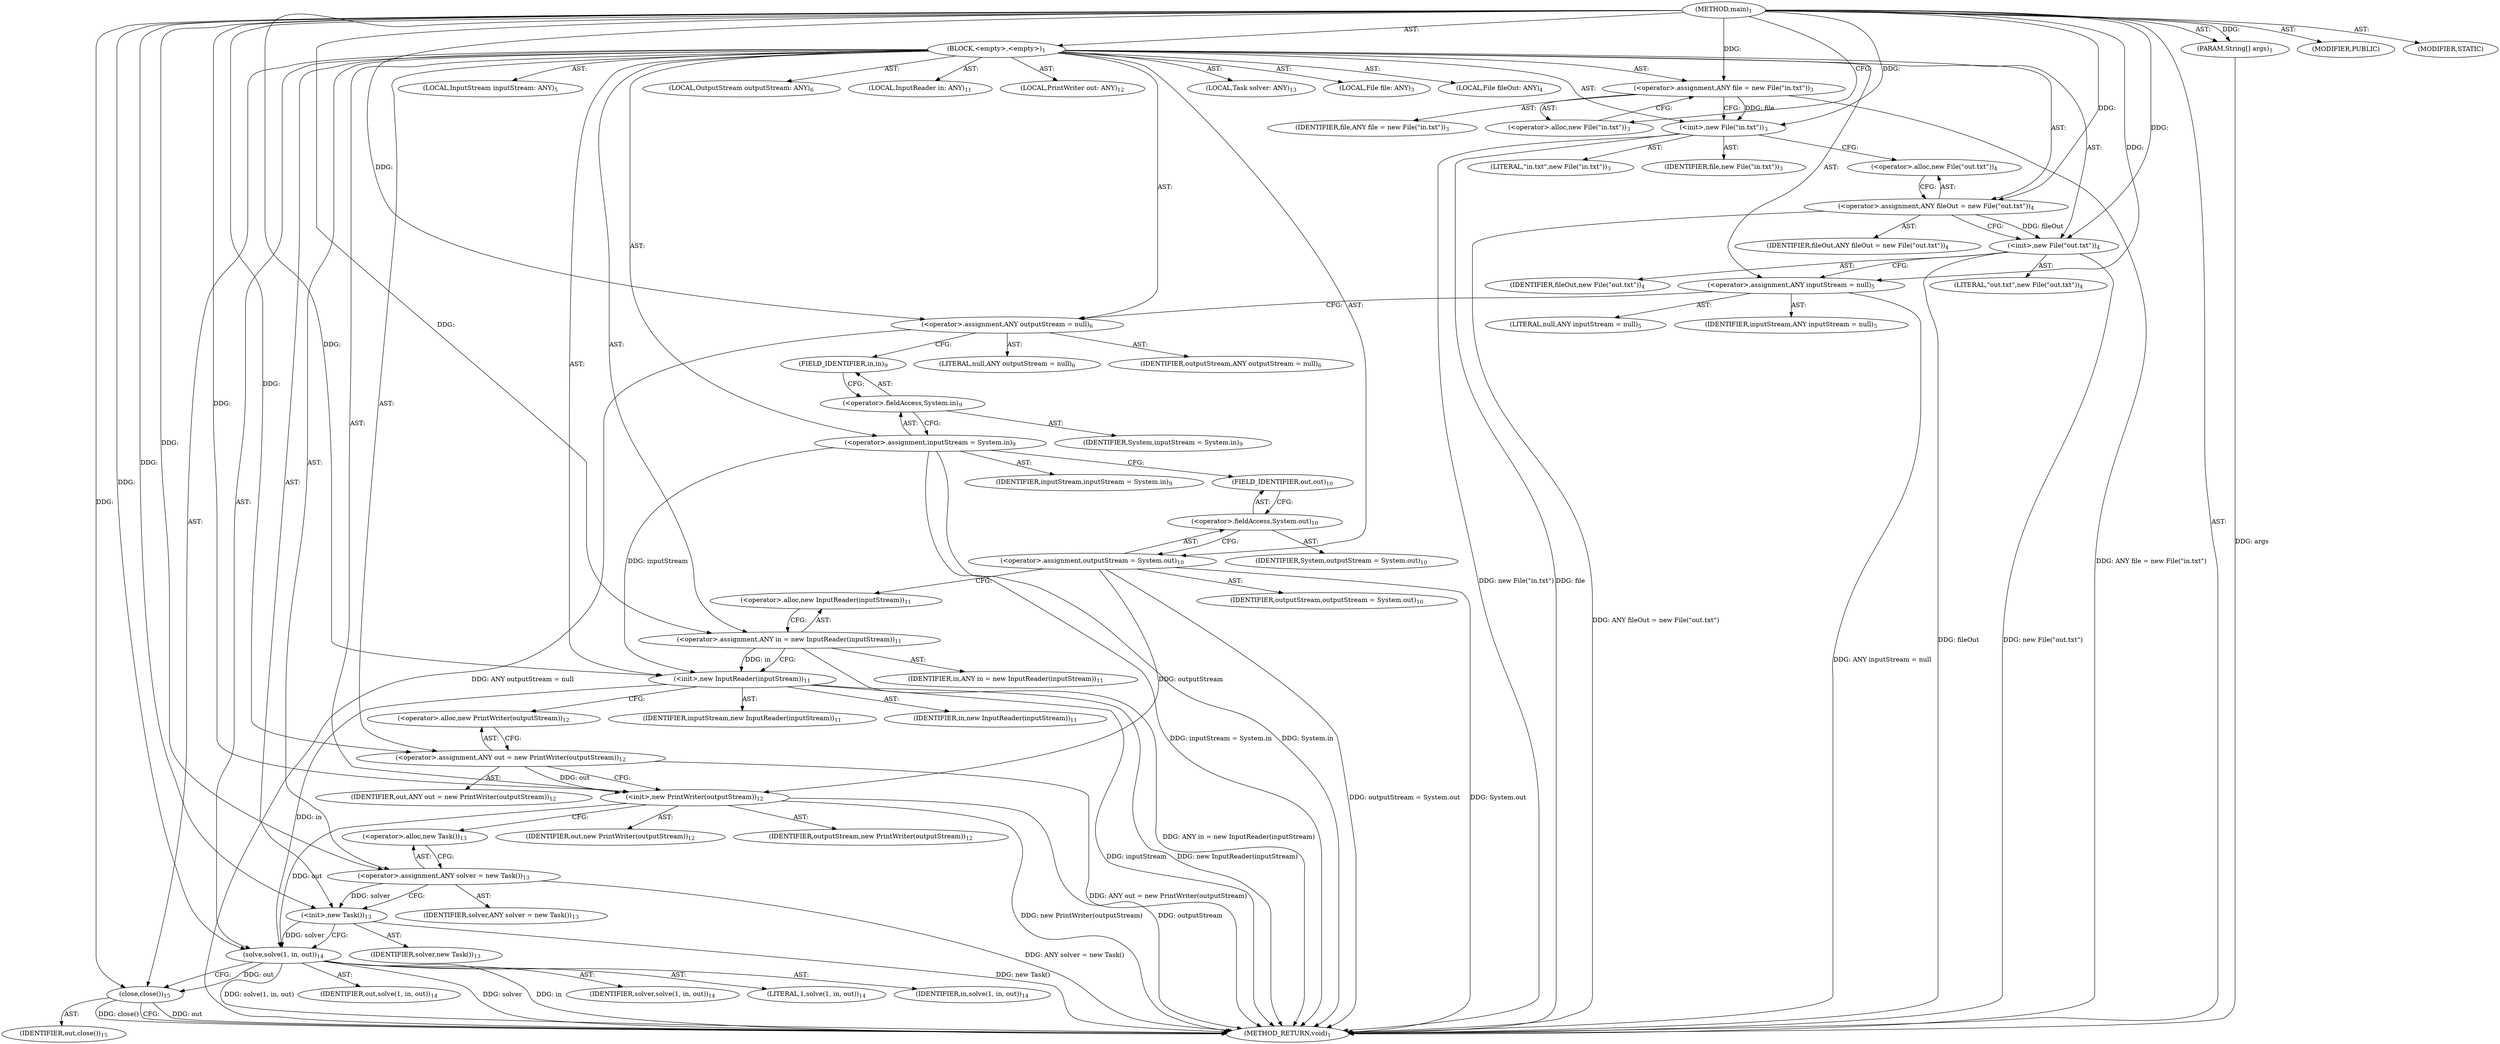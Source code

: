 digraph "main" {  
"27" [label = <(METHOD,main)<SUB>1</SUB>> ]
"28" [label = <(PARAM,String[] args)<SUB>1</SUB>> ]
"29" [label = <(BLOCK,&lt;empty&gt;,&lt;empty&gt;)<SUB>1</SUB>> ]
"4" [label = <(LOCAL,File file: ANY)<SUB>3</SUB>> ]
"30" [label = <(&lt;operator&gt;.assignment,ANY file = new File(&quot;in.txt&quot;))<SUB>3</SUB>> ]
"31" [label = <(IDENTIFIER,file,ANY file = new File(&quot;in.txt&quot;))<SUB>3</SUB>> ]
"32" [label = <(&lt;operator&gt;.alloc,new File(&quot;in.txt&quot;))<SUB>3</SUB>> ]
"33" [label = <(&lt;init&gt;,new File(&quot;in.txt&quot;))<SUB>3</SUB>> ]
"3" [label = <(IDENTIFIER,file,new File(&quot;in.txt&quot;))<SUB>3</SUB>> ]
"34" [label = <(LITERAL,&quot;in.txt&quot;,new File(&quot;in.txt&quot;))<SUB>3</SUB>> ]
"6" [label = <(LOCAL,File fileOut: ANY)<SUB>4</SUB>> ]
"35" [label = <(&lt;operator&gt;.assignment,ANY fileOut = new File(&quot;out.txt&quot;))<SUB>4</SUB>> ]
"36" [label = <(IDENTIFIER,fileOut,ANY fileOut = new File(&quot;out.txt&quot;))<SUB>4</SUB>> ]
"37" [label = <(&lt;operator&gt;.alloc,new File(&quot;out.txt&quot;))<SUB>4</SUB>> ]
"38" [label = <(&lt;init&gt;,new File(&quot;out.txt&quot;))<SUB>4</SUB>> ]
"5" [label = <(IDENTIFIER,fileOut,new File(&quot;out.txt&quot;))<SUB>4</SUB>> ]
"39" [label = <(LITERAL,&quot;out.txt&quot;,new File(&quot;out.txt&quot;))<SUB>4</SUB>> ]
"40" [label = <(LOCAL,InputStream inputStream: ANY)<SUB>5</SUB>> ]
"41" [label = <(&lt;operator&gt;.assignment,ANY inputStream = null)<SUB>5</SUB>> ]
"42" [label = <(IDENTIFIER,inputStream,ANY inputStream = null)<SUB>5</SUB>> ]
"43" [label = <(LITERAL,null,ANY inputStream = null)<SUB>5</SUB>> ]
"44" [label = <(LOCAL,OutputStream outputStream: ANY)<SUB>6</SUB>> ]
"45" [label = <(&lt;operator&gt;.assignment,ANY outputStream = null)<SUB>6</SUB>> ]
"46" [label = <(IDENTIFIER,outputStream,ANY outputStream = null)<SUB>6</SUB>> ]
"47" [label = <(LITERAL,null,ANY outputStream = null)<SUB>6</SUB>> ]
"48" [label = <(&lt;operator&gt;.assignment,inputStream = System.in)<SUB>9</SUB>> ]
"49" [label = <(IDENTIFIER,inputStream,inputStream = System.in)<SUB>9</SUB>> ]
"50" [label = <(&lt;operator&gt;.fieldAccess,System.in)<SUB>9</SUB>> ]
"51" [label = <(IDENTIFIER,System,inputStream = System.in)<SUB>9</SUB>> ]
"52" [label = <(FIELD_IDENTIFIER,in,in)<SUB>9</SUB>> ]
"53" [label = <(&lt;operator&gt;.assignment,outputStream = System.out)<SUB>10</SUB>> ]
"54" [label = <(IDENTIFIER,outputStream,outputStream = System.out)<SUB>10</SUB>> ]
"55" [label = <(&lt;operator&gt;.fieldAccess,System.out)<SUB>10</SUB>> ]
"56" [label = <(IDENTIFIER,System,outputStream = System.out)<SUB>10</SUB>> ]
"57" [label = <(FIELD_IDENTIFIER,out,out)<SUB>10</SUB>> ]
"8" [label = <(LOCAL,InputReader in: ANY)<SUB>11</SUB>> ]
"58" [label = <(&lt;operator&gt;.assignment,ANY in = new InputReader(inputStream))<SUB>11</SUB>> ]
"59" [label = <(IDENTIFIER,in,ANY in = new InputReader(inputStream))<SUB>11</SUB>> ]
"60" [label = <(&lt;operator&gt;.alloc,new InputReader(inputStream))<SUB>11</SUB>> ]
"61" [label = <(&lt;init&gt;,new InputReader(inputStream))<SUB>11</SUB>> ]
"7" [label = <(IDENTIFIER,in,new InputReader(inputStream))<SUB>11</SUB>> ]
"62" [label = <(IDENTIFIER,inputStream,new InputReader(inputStream))<SUB>11</SUB>> ]
"10" [label = <(LOCAL,PrintWriter out: ANY)<SUB>12</SUB>> ]
"63" [label = <(&lt;operator&gt;.assignment,ANY out = new PrintWriter(outputStream))<SUB>12</SUB>> ]
"64" [label = <(IDENTIFIER,out,ANY out = new PrintWriter(outputStream))<SUB>12</SUB>> ]
"65" [label = <(&lt;operator&gt;.alloc,new PrintWriter(outputStream))<SUB>12</SUB>> ]
"66" [label = <(&lt;init&gt;,new PrintWriter(outputStream))<SUB>12</SUB>> ]
"9" [label = <(IDENTIFIER,out,new PrintWriter(outputStream))<SUB>12</SUB>> ]
"67" [label = <(IDENTIFIER,outputStream,new PrintWriter(outputStream))<SUB>12</SUB>> ]
"12" [label = <(LOCAL,Task solver: ANY)<SUB>13</SUB>> ]
"68" [label = <(&lt;operator&gt;.assignment,ANY solver = new Task())<SUB>13</SUB>> ]
"69" [label = <(IDENTIFIER,solver,ANY solver = new Task())<SUB>13</SUB>> ]
"70" [label = <(&lt;operator&gt;.alloc,new Task())<SUB>13</SUB>> ]
"71" [label = <(&lt;init&gt;,new Task())<SUB>13</SUB>> ]
"11" [label = <(IDENTIFIER,solver,new Task())<SUB>13</SUB>> ]
"72" [label = <(solve,solve(1, in, out))<SUB>14</SUB>> ]
"73" [label = <(IDENTIFIER,solver,solve(1, in, out))<SUB>14</SUB>> ]
"74" [label = <(LITERAL,1,solve(1, in, out))<SUB>14</SUB>> ]
"75" [label = <(IDENTIFIER,in,solve(1, in, out))<SUB>14</SUB>> ]
"76" [label = <(IDENTIFIER,out,solve(1, in, out))<SUB>14</SUB>> ]
"77" [label = <(close,close())<SUB>15</SUB>> ]
"78" [label = <(IDENTIFIER,out,close())<SUB>15</SUB>> ]
"79" [label = <(MODIFIER,PUBLIC)> ]
"80" [label = <(MODIFIER,STATIC)> ]
"81" [label = <(METHOD_RETURN,void)<SUB>1</SUB>> ]
  "27" -> "28"  [ label = "AST: "] 
  "27" -> "29"  [ label = "AST: "] 
  "27" -> "79"  [ label = "AST: "] 
  "27" -> "80"  [ label = "AST: "] 
  "27" -> "81"  [ label = "AST: "] 
  "29" -> "4"  [ label = "AST: "] 
  "29" -> "30"  [ label = "AST: "] 
  "29" -> "33"  [ label = "AST: "] 
  "29" -> "6"  [ label = "AST: "] 
  "29" -> "35"  [ label = "AST: "] 
  "29" -> "38"  [ label = "AST: "] 
  "29" -> "40"  [ label = "AST: "] 
  "29" -> "41"  [ label = "AST: "] 
  "29" -> "44"  [ label = "AST: "] 
  "29" -> "45"  [ label = "AST: "] 
  "29" -> "48"  [ label = "AST: "] 
  "29" -> "53"  [ label = "AST: "] 
  "29" -> "8"  [ label = "AST: "] 
  "29" -> "58"  [ label = "AST: "] 
  "29" -> "61"  [ label = "AST: "] 
  "29" -> "10"  [ label = "AST: "] 
  "29" -> "63"  [ label = "AST: "] 
  "29" -> "66"  [ label = "AST: "] 
  "29" -> "12"  [ label = "AST: "] 
  "29" -> "68"  [ label = "AST: "] 
  "29" -> "71"  [ label = "AST: "] 
  "29" -> "72"  [ label = "AST: "] 
  "29" -> "77"  [ label = "AST: "] 
  "30" -> "31"  [ label = "AST: "] 
  "30" -> "32"  [ label = "AST: "] 
  "33" -> "3"  [ label = "AST: "] 
  "33" -> "34"  [ label = "AST: "] 
  "35" -> "36"  [ label = "AST: "] 
  "35" -> "37"  [ label = "AST: "] 
  "38" -> "5"  [ label = "AST: "] 
  "38" -> "39"  [ label = "AST: "] 
  "41" -> "42"  [ label = "AST: "] 
  "41" -> "43"  [ label = "AST: "] 
  "45" -> "46"  [ label = "AST: "] 
  "45" -> "47"  [ label = "AST: "] 
  "48" -> "49"  [ label = "AST: "] 
  "48" -> "50"  [ label = "AST: "] 
  "50" -> "51"  [ label = "AST: "] 
  "50" -> "52"  [ label = "AST: "] 
  "53" -> "54"  [ label = "AST: "] 
  "53" -> "55"  [ label = "AST: "] 
  "55" -> "56"  [ label = "AST: "] 
  "55" -> "57"  [ label = "AST: "] 
  "58" -> "59"  [ label = "AST: "] 
  "58" -> "60"  [ label = "AST: "] 
  "61" -> "7"  [ label = "AST: "] 
  "61" -> "62"  [ label = "AST: "] 
  "63" -> "64"  [ label = "AST: "] 
  "63" -> "65"  [ label = "AST: "] 
  "66" -> "9"  [ label = "AST: "] 
  "66" -> "67"  [ label = "AST: "] 
  "68" -> "69"  [ label = "AST: "] 
  "68" -> "70"  [ label = "AST: "] 
  "71" -> "11"  [ label = "AST: "] 
  "72" -> "73"  [ label = "AST: "] 
  "72" -> "74"  [ label = "AST: "] 
  "72" -> "75"  [ label = "AST: "] 
  "72" -> "76"  [ label = "AST: "] 
  "77" -> "78"  [ label = "AST: "] 
  "30" -> "33"  [ label = "CFG: "] 
  "33" -> "37"  [ label = "CFG: "] 
  "35" -> "38"  [ label = "CFG: "] 
  "38" -> "41"  [ label = "CFG: "] 
  "41" -> "45"  [ label = "CFG: "] 
  "45" -> "52"  [ label = "CFG: "] 
  "48" -> "57"  [ label = "CFG: "] 
  "53" -> "60"  [ label = "CFG: "] 
  "58" -> "61"  [ label = "CFG: "] 
  "61" -> "65"  [ label = "CFG: "] 
  "63" -> "66"  [ label = "CFG: "] 
  "66" -> "70"  [ label = "CFG: "] 
  "68" -> "71"  [ label = "CFG: "] 
  "71" -> "72"  [ label = "CFG: "] 
  "72" -> "77"  [ label = "CFG: "] 
  "77" -> "81"  [ label = "CFG: "] 
  "32" -> "30"  [ label = "CFG: "] 
  "37" -> "35"  [ label = "CFG: "] 
  "50" -> "48"  [ label = "CFG: "] 
  "55" -> "53"  [ label = "CFG: "] 
  "60" -> "58"  [ label = "CFG: "] 
  "65" -> "63"  [ label = "CFG: "] 
  "70" -> "68"  [ label = "CFG: "] 
  "52" -> "50"  [ label = "CFG: "] 
  "57" -> "55"  [ label = "CFG: "] 
  "27" -> "32"  [ label = "CFG: "] 
  "28" -> "81"  [ label = "DDG: args"] 
  "30" -> "81"  [ label = "DDG: ANY file = new File(&quot;in.txt&quot;)"] 
  "33" -> "81"  [ label = "DDG: file"] 
  "33" -> "81"  [ label = "DDG: new File(&quot;in.txt&quot;)"] 
  "35" -> "81"  [ label = "DDG: ANY fileOut = new File(&quot;out.txt&quot;)"] 
  "38" -> "81"  [ label = "DDG: fileOut"] 
  "38" -> "81"  [ label = "DDG: new File(&quot;out.txt&quot;)"] 
  "41" -> "81"  [ label = "DDG: ANY inputStream = null"] 
  "45" -> "81"  [ label = "DDG: ANY outputStream = null"] 
  "48" -> "81"  [ label = "DDG: System.in"] 
  "48" -> "81"  [ label = "DDG: inputStream = System.in"] 
  "53" -> "81"  [ label = "DDG: System.out"] 
  "53" -> "81"  [ label = "DDG: outputStream = System.out"] 
  "58" -> "81"  [ label = "DDG: ANY in = new InputReader(inputStream)"] 
  "61" -> "81"  [ label = "DDG: inputStream"] 
  "61" -> "81"  [ label = "DDG: new InputReader(inputStream)"] 
  "63" -> "81"  [ label = "DDG: ANY out = new PrintWriter(outputStream)"] 
  "66" -> "81"  [ label = "DDG: outputStream"] 
  "66" -> "81"  [ label = "DDG: new PrintWriter(outputStream)"] 
  "68" -> "81"  [ label = "DDG: ANY solver = new Task()"] 
  "71" -> "81"  [ label = "DDG: new Task()"] 
  "72" -> "81"  [ label = "DDG: solver"] 
  "72" -> "81"  [ label = "DDG: in"] 
  "72" -> "81"  [ label = "DDG: solve(1, in, out)"] 
  "77" -> "81"  [ label = "DDG: out"] 
  "77" -> "81"  [ label = "DDG: close()"] 
  "27" -> "28"  [ label = "DDG: "] 
  "27" -> "30"  [ label = "DDG: "] 
  "27" -> "35"  [ label = "DDG: "] 
  "27" -> "41"  [ label = "DDG: "] 
  "27" -> "45"  [ label = "DDG: "] 
  "27" -> "58"  [ label = "DDG: "] 
  "27" -> "63"  [ label = "DDG: "] 
  "27" -> "68"  [ label = "DDG: "] 
  "30" -> "33"  [ label = "DDG: file"] 
  "27" -> "33"  [ label = "DDG: "] 
  "35" -> "38"  [ label = "DDG: fileOut"] 
  "27" -> "38"  [ label = "DDG: "] 
  "58" -> "61"  [ label = "DDG: in"] 
  "27" -> "61"  [ label = "DDG: "] 
  "48" -> "61"  [ label = "DDG: inputStream"] 
  "63" -> "66"  [ label = "DDG: out"] 
  "27" -> "66"  [ label = "DDG: "] 
  "53" -> "66"  [ label = "DDG: outputStream"] 
  "68" -> "71"  [ label = "DDG: solver"] 
  "27" -> "71"  [ label = "DDG: "] 
  "71" -> "72"  [ label = "DDG: solver"] 
  "27" -> "72"  [ label = "DDG: "] 
  "61" -> "72"  [ label = "DDG: in"] 
  "66" -> "72"  [ label = "DDG: out"] 
  "72" -> "77"  [ label = "DDG: out"] 
  "27" -> "77"  [ label = "DDG: "] 
}
